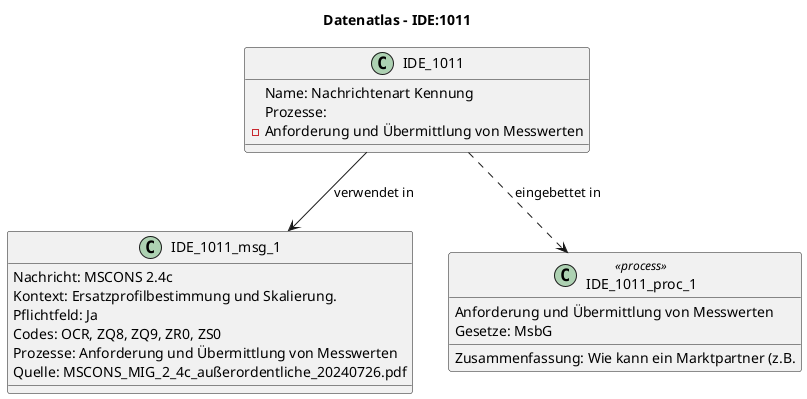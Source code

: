 @startuml
title Datenatlas – IDE:1011
class IDE_1011 {
  Name: Nachrichtenart Kennung
  Prozesse:
    - Anforderung und Übermittlung von Messwerten
}
class IDE_1011_msg_1 {
  Nachricht: MSCONS 2.4c
  Kontext: Ersatzprofilbestimmung und Skalierung.
  Pflichtfeld: Ja
  Codes: OCR, ZQ8, ZQ9, ZR0, ZS0
  Prozesse: Anforderung und Übermittlung von Messwerten
  Quelle: MSCONS_MIG_2_4c_außerordentliche_20240726.pdf
}
IDE_1011 --> IDE_1011_msg_1 : verwendet in
class IDE_1011_proc_1 <<process>> {
  Anforderung und Übermittlung von Messwerten
  Gesetze: MsbG
  Zusammenfassung: Wie kann ein Marktpartner (z.B.
}
IDE_1011 ..> IDE_1011_proc_1 : eingebettet in
@enduml